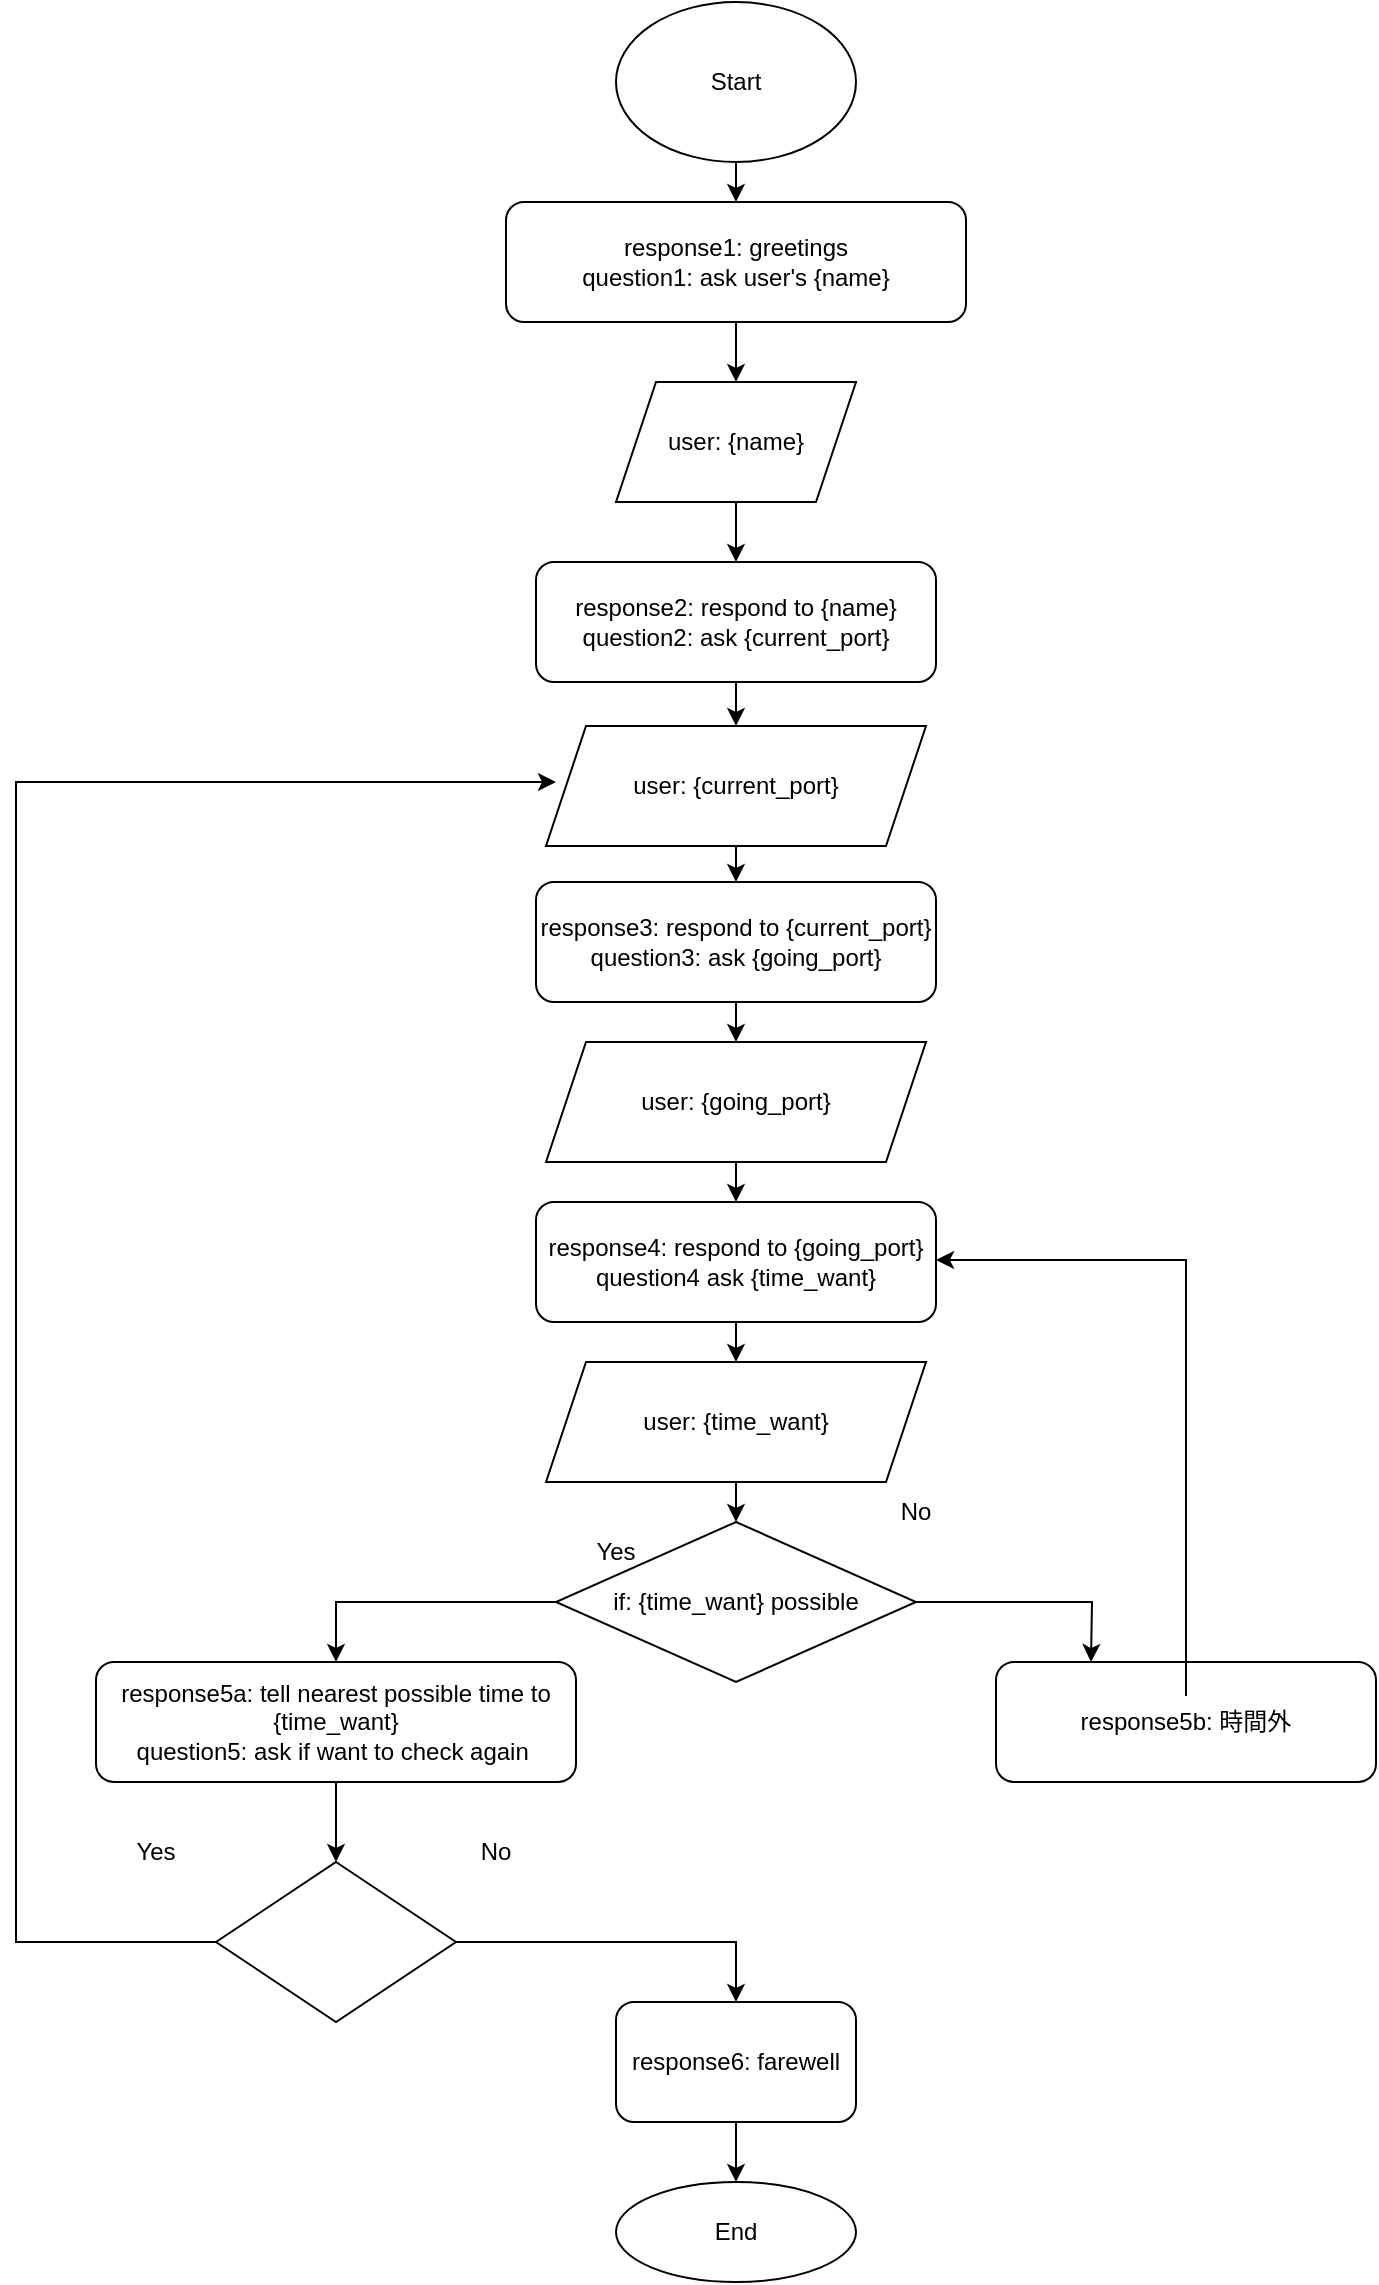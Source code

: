 <mxfile version="20.5.3" type="github">
  <diagram id="JKqV7DDsJ-CQ9pJXJVbK" name="ページ1">
    <mxGraphModel dx="631" dy="752" grid="1" gridSize="10" guides="1" tooltips="1" connect="1" arrows="1" fold="1" page="1" pageScale="1" pageWidth="827" pageHeight="1169" math="0" shadow="0">
      <root>
        <mxCell id="0" />
        <mxCell id="1" parent="0" />
        <mxCell id="qBc2zDpPxBaUfAuiHa5S-1" value="Start" style="ellipse;whiteSpace=wrap;html=1;" parent="1" vertex="1">
          <mxGeometry x="360" y="10" width="120" height="80" as="geometry" />
        </mxCell>
        <mxCell id="qBc2zDpPxBaUfAuiHa5S-2" value="user: {name}" style="shape=parallelogram;perimeter=parallelogramPerimeter;whiteSpace=wrap;html=1;fixedSize=1;" parent="1" vertex="1">
          <mxGeometry x="360" y="200" width="120" height="60" as="geometry" />
        </mxCell>
        <mxCell id="qBc2zDpPxBaUfAuiHa5S-3" value="response1: greetings&lt;br&gt;question1: ask user&#39;s {name}" style="rounded=1;whiteSpace=wrap;html=1;" parent="1" vertex="1">
          <mxGeometry x="305" y="110" width="230" height="60" as="geometry" />
        </mxCell>
        <mxCell id="qBc2zDpPxBaUfAuiHa5S-4" value="response2: respond to {name}&lt;br&gt;question2: ask {current_port}" style="rounded=1;whiteSpace=wrap;html=1;" parent="1" vertex="1">
          <mxGeometry x="320" y="290" width="200" height="60" as="geometry" />
        </mxCell>
        <mxCell id="qBc2zDpPxBaUfAuiHa5S-5" value="user: {current_port}" style="shape=parallelogram;perimeter=parallelogramPerimeter;whiteSpace=wrap;html=1;fixedSize=1;" parent="1" vertex="1">
          <mxGeometry x="325" y="372" width="190" height="60" as="geometry" />
        </mxCell>
        <mxCell id="qBc2zDpPxBaUfAuiHa5S-6" value="response3: respond to {current_port}&lt;br&gt;question3: ask {going_port}" style="rounded=1;whiteSpace=wrap;html=1;" parent="1" vertex="1">
          <mxGeometry x="320" y="450" width="200" height="60" as="geometry" />
        </mxCell>
        <mxCell id="qBc2zDpPxBaUfAuiHa5S-7" value="user: {going_port}" style="shape=parallelogram;perimeter=parallelogramPerimeter;whiteSpace=wrap;html=1;fixedSize=1;" parent="1" vertex="1">
          <mxGeometry x="325" y="530" width="190" height="60" as="geometry" />
        </mxCell>
        <mxCell id="qBc2zDpPxBaUfAuiHa5S-8" value="response4: respond to {going_port}&lt;br&gt;question4 ask {time_want}" style="rounded=1;whiteSpace=wrap;html=1;" parent="1" vertex="1">
          <mxGeometry x="320" y="610" width="200" height="60" as="geometry" />
        </mxCell>
        <mxCell id="qBc2zDpPxBaUfAuiHa5S-9" value="user: {time_want}" style="shape=parallelogram;perimeter=parallelogramPerimeter;whiteSpace=wrap;html=1;fixedSize=1;" parent="1" vertex="1">
          <mxGeometry x="325" y="690" width="190" height="60" as="geometry" />
        </mxCell>
        <mxCell id="qBc2zDpPxBaUfAuiHa5S-11" value="if: {time_want} possible" style="rhombus;whiteSpace=wrap;html=1;" parent="1" vertex="1">
          <mxGeometry x="330" y="770" width="180" height="80" as="geometry" />
        </mxCell>
        <mxCell id="qBc2zDpPxBaUfAuiHa5S-12" value="response5a: tell nearest possible time to {time_want}&lt;br&gt;question5: ask if want to check again&amp;nbsp;" style="rounded=1;whiteSpace=wrap;html=1;" parent="1" vertex="1">
          <mxGeometry x="100" y="840" width="240" height="60" as="geometry" />
        </mxCell>
        <mxCell id="qBc2zDpPxBaUfAuiHa5S-14" value="response5b: 時間外" style="rounded=1;whiteSpace=wrap;html=1;" parent="1" vertex="1">
          <mxGeometry x="550" y="840" width="190" height="60" as="geometry" />
        </mxCell>
        <mxCell id="qBc2zDpPxBaUfAuiHa5S-16" value="" style="endArrow=classic;html=1;rounded=0;exitX=0.5;exitY=0;exitDx=0;exitDy=0;" parent="1" edge="1">
          <mxGeometry width="50" height="50" relative="1" as="geometry">
            <mxPoint x="645" y="857" as="sourcePoint" />
            <mxPoint x="520" y="639" as="targetPoint" />
            <Array as="points">
              <mxPoint x="645" y="639" />
            </Array>
          </mxGeometry>
        </mxCell>
        <mxCell id="qBc2zDpPxBaUfAuiHa5S-18" value="Yes" style="text;html=1;strokeColor=none;fillColor=none;align=center;verticalAlign=middle;whiteSpace=wrap;rounded=0;" parent="1" vertex="1">
          <mxGeometry x="330" y="770" width="60" height="30" as="geometry" />
        </mxCell>
        <mxCell id="82Qm0hfsfE94yl3iEogV-1" value="No" style="text;html=1;strokeColor=none;fillColor=none;align=center;verticalAlign=middle;whiteSpace=wrap;rounded=0;" vertex="1" parent="1">
          <mxGeometry x="480" y="750" width="60" height="30" as="geometry" />
        </mxCell>
        <mxCell id="82Qm0hfsfE94yl3iEogV-2" value="" style="rhombus;whiteSpace=wrap;html=1;" vertex="1" parent="1">
          <mxGeometry x="160" y="940" width="120" height="80" as="geometry" />
        </mxCell>
        <mxCell id="82Qm0hfsfE94yl3iEogV-3" value="" style="endArrow=classic;html=1;rounded=0;" edge="1" parent="1">
          <mxGeometry width="50" height="50" relative="1" as="geometry">
            <mxPoint x="160" y="980" as="sourcePoint" />
            <mxPoint x="330" y="400" as="targetPoint" />
            <Array as="points">
              <mxPoint x="60" y="980" />
              <mxPoint x="60" y="400" />
            </Array>
          </mxGeometry>
        </mxCell>
        <mxCell id="82Qm0hfsfE94yl3iEogV-4" value="End" style="ellipse;whiteSpace=wrap;html=1;" vertex="1" parent="1">
          <mxGeometry x="360" y="1100" width="120" height="50" as="geometry" />
        </mxCell>
        <mxCell id="82Qm0hfsfE94yl3iEogV-5" value="" style="endArrow=classic;html=1;rounded=0;exitX=1;exitY=0.5;exitDx=0;exitDy=0;entryX=0.5;entryY=0;entryDx=0;entryDy=0;" edge="1" parent="1" source="82Qm0hfsfE94yl3iEogV-2" target="82Qm0hfsfE94yl3iEogV-21">
          <mxGeometry width="50" height="50" relative="1" as="geometry">
            <mxPoint x="180" y="970" as="sourcePoint" />
            <mxPoint x="330" y="730" as="targetPoint" />
            <Array as="points">
              <mxPoint x="420" y="980" />
            </Array>
          </mxGeometry>
        </mxCell>
        <mxCell id="82Qm0hfsfE94yl3iEogV-6" value="Yes" style="text;html=1;strokeColor=none;fillColor=none;align=center;verticalAlign=middle;whiteSpace=wrap;rounded=0;" vertex="1" parent="1">
          <mxGeometry x="100" y="920" width="60" height="30" as="geometry" />
        </mxCell>
        <mxCell id="82Qm0hfsfE94yl3iEogV-7" value="No" style="text;html=1;strokeColor=none;fillColor=none;align=center;verticalAlign=middle;whiteSpace=wrap;rounded=0;" vertex="1" parent="1">
          <mxGeometry x="270" y="920" width="60" height="30" as="geometry" />
        </mxCell>
        <mxCell id="82Qm0hfsfE94yl3iEogV-8" value="" style="endArrow=classic;html=1;rounded=0;exitX=0.5;exitY=1;exitDx=0;exitDy=0;entryX=0.5;entryY=0;entryDx=0;entryDy=0;" edge="1" parent="1" source="qBc2zDpPxBaUfAuiHa5S-1" target="qBc2zDpPxBaUfAuiHa5S-3">
          <mxGeometry width="50" height="50" relative="1" as="geometry">
            <mxPoint x="460" y="280" as="sourcePoint" />
            <mxPoint x="510" y="230" as="targetPoint" />
          </mxGeometry>
        </mxCell>
        <mxCell id="82Qm0hfsfE94yl3iEogV-9" value="" style="endArrow=classic;html=1;rounded=0;exitX=0.5;exitY=1;exitDx=0;exitDy=0;entryX=0.5;entryY=0;entryDx=0;entryDy=0;" edge="1" parent="1" source="qBc2zDpPxBaUfAuiHa5S-3" target="qBc2zDpPxBaUfAuiHa5S-2">
          <mxGeometry width="50" height="50" relative="1" as="geometry">
            <mxPoint x="460" y="280" as="sourcePoint" />
            <mxPoint x="510" y="230" as="targetPoint" />
          </mxGeometry>
        </mxCell>
        <mxCell id="82Qm0hfsfE94yl3iEogV-10" value="" style="endArrow=classic;html=1;rounded=0;exitX=0.5;exitY=1;exitDx=0;exitDy=0;entryX=0.5;entryY=0;entryDx=0;entryDy=0;" edge="1" parent="1" source="qBc2zDpPxBaUfAuiHa5S-2" target="qBc2zDpPxBaUfAuiHa5S-4">
          <mxGeometry width="50" height="50" relative="1" as="geometry">
            <mxPoint x="460" y="280" as="sourcePoint" />
            <mxPoint x="510" y="230" as="targetPoint" />
          </mxGeometry>
        </mxCell>
        <mxCell id="82Qm0hfsfE94yl3iEogV-11" value="" style="endArrow=classic;html=1;rounded=0;exitX=0.5;exitY=1;exitDx=0;exitDy=0;entryX=0.5;entryY=0;entryDx=0;entryDy=0;" edge="1" parent="1" source="qBc2zDpPxBaUfAuiHa5S-4" target="qBc2zDpPxBaUfAuiHa5S-5">
          <mxGeometry width="50" height="50" relative="1" as="geometry">
            <mxPoint x="460" y="480" as="sourcePoint" />
            <mxPoint x="510" y="430" as="targetPoint" />
          </mxGeometry>
        </mxCell>
        <mxCell id="82Qm0hfsfE94yl3iEogV-12" value="" style="endArrow=classic;html=1;rounded=0;exitX=0.5;exitY=1;exitDx=0;exitDy=0;entryX=0.5;entryY=0;entryDx=0;entryDy=0;" edge="1" parent="1" source="qBc2zDpPxBaUfAuiHa5S-5" target="qBc2zDpPxBaUfAuiHa5S-6">
          <mxGeometry width="50" height="50" relative="1" as="geometry">
            <mxPoint x="460" y="580" as="sourcePoint" />
            <mxPoint x="510" y="530" as="targetPoint" />
          </mxGeometry>
        </mxCell>
        <mxCell id="82Qm0hfsfE94yl3iEogV-13" value="" style="endArrow=classic;html=1;rounded=0;exitX=0.5;exitY=1;exitDx=0;exitDy=0;entryX=0.5;entryY=0;entryDx=0;entryDy=0;" edge="1" parent="1" source="qBc2zDpPxBaUfAuiHa5S-6" target="qBc2zDpPxBaUfAuiHa5S-7">
          <mxGeometry width="50" height="50" relative="1" as="geometry">
            <mxPoint x="460" y="580" as="sourcePoint" />
            <mxPoint x="510" y="530" as="targetPoint" />
          </mxGeometry>
        </mxCell>
        <mxCell id="82Qm0hfsfE94yl3iEogV-14" value="" style="endArrow=classic;html=1;rounded=0;exitX=0.5;exitY=1;exitDx=0;exitDy=0;" edge="1" parent="1" source="qBc2zDpPxBaUfAuiHa5S-7" target="qBc2zDpPxBaUfAuiHa5S-8">
          <mxGeometry width="50" height="50" relative="1" as="geometry">
            <mxPoint x="460" y="780" as="sourcePoint" />
            <mxPoint x="510" y="730" as="targetPoint" />
          </mxGeometry>
        </mxCell>
        <mxCell id="82Qm0hfsfE94yl3iEogV-15" value="" style="endArrow=classic;html=1;rounded=0;exitX=0.5;exitY=1;exitDx=0;exitDy=0;" edge="1" parent="1" source="qBc2zDpPxBaUfAuiHa5S-8" target="qBc2zDpPxBaUfAuiHa5S-9">
          <mxGeometry width="50" height="50" relative="1" as="geometry">
            <mxPoint x="460" y="780" as="sourcePoint" />
            <mxPoint x="510" y="730" as="targetPoint" />
          </mxGeometry>
        </mxCell>
        <mxCell id="82Qm0hfsfE94yl3iEogV-16" value="" style="endArrow=classic;html=1;rounded=0;exitX=0.5;exitY=1;exitDx=0;exitDy=0;entryX=0.5;entryY=0;entryDx=0;entryDy=0;" edge="1" parent="1" source="qBc2zDpPxBaUfAuiHa5S-9" target="qBc2zDpPxBaUfAuiHa5S-11">
          <mxGeometry width="50" height="50" relative="1" as="geometry">
            <mxPoint x="460" y="780" as="sourcePoint" />
            <mxPoint x="510" y="730" as="targetPoint" />
          </mxGeometry>
        </mxCell>
        <mxCell id="82Qm0hfsfE94yl3iEogV-17" value="" style="endArrow=classic;html=1;rounded=0;entryX=0.25;entryY=0;entryDx=0;entryDy=0;exitX=1;exitY=0.5;exitDx=0;exitDy=0;" edge="1" parent="1" source="qBc2zDpPxBaUfAuiHa5S-11" target="qBc2zDpPxBaUfAuiHa5S-14">
          <mxGeometry width="50" height="50" relative="1" as="geometry">
            <mxPoint x="450" y="790" as="sourcePoint" />
            <mxPoint x="450" y="710" as="targetPoint" />
            <Array as="points">
              <mxPoint x="598" y="810" />
            </Array>
          </mxGeometry>
        </mxCell>
        <mxCell id="82Qm0hfsfE94yl3iEogV-18" value="" style="endArrow=classic;html=1;rounded=0;entryX=0.5;entryY=0;entryDx=0;entryDy=0;exitX=0;exitY=0.5;exitDx=0;exitDy=0;" edge="1" parent="1" source="qBc2zDpPxBaUfAuiHa5S-11" target="qBc2zDpPxBaUfAuiHa5S-12">
          <mxGeometry width="50" height="50" relative="1" as="geometry">
            <mxPoint x="460" y="780" as="sourcePoint" />
            <mxPoint x="510" y="730" as="targetPoint" />
            <Array as="points">
              <mxPoint x="220" y="810" />
            </Array>
          </mxGeometry>
        </mxCell>
        <mxCell id="82Qm0hfsfE94yl3iEogV-19" value="" style="endArrow=classic;html=1;rounded=0;exitX=0.5;exitY=1;exitDx=0;exitDy=0;entryX=0.5;entryY=0;entryDx=0;entryDy=0;" edge="1" parent="1" source="qBc2zDpPxBaUfAuiHa5S-12" target="82Qm0hfsfE94yl3iEogV-2">
          <mxGeometry width="50" height="50" relative="1" as="geometry">
            <mxPoint x="570" y="880" as="sourcePoint" />
            <mxPoint x="620" y="830" as="targetPoint" />
          </mxGeometry>
        </mxCell>
        <mxCell id="82Qm0hfsfE94yl3iEogV-21" value="response6: farewell" style="rounded=1;whiteSpace=wrap;html=1;" vertex="1" parent="1">
          <mxGeometry x="360" y="1010" width="120" height="60" as="geometry" />
        </mxCell>
        <mxCell id="82Qm0hfsfE94yl3iEogV-23" value="" style="endArrow=classic;html=1;rounded=0;entryX=0.5;entryY=0;entryDx=0;entryDy=0;exitX=0.5;exitY=1;exitDx=0;exitDy=0;" edge="1" parent="1" source="82Qm0hfsfE94yl3iEogV-21" target="82Qm0hfsfE94yl3iEogV-4">
          <mxGeometry width="50" height="50" relative="1" as="geometry">
            <mxPoint x="344" y="980" as="sourcePoint" />
            <mxPoint x="394" y="930" as="targetPoint" />
          </mxGeometry>
        </mxCell>
      </root>
    </mxGraphModel>
  </diagram>
</mxfile>
